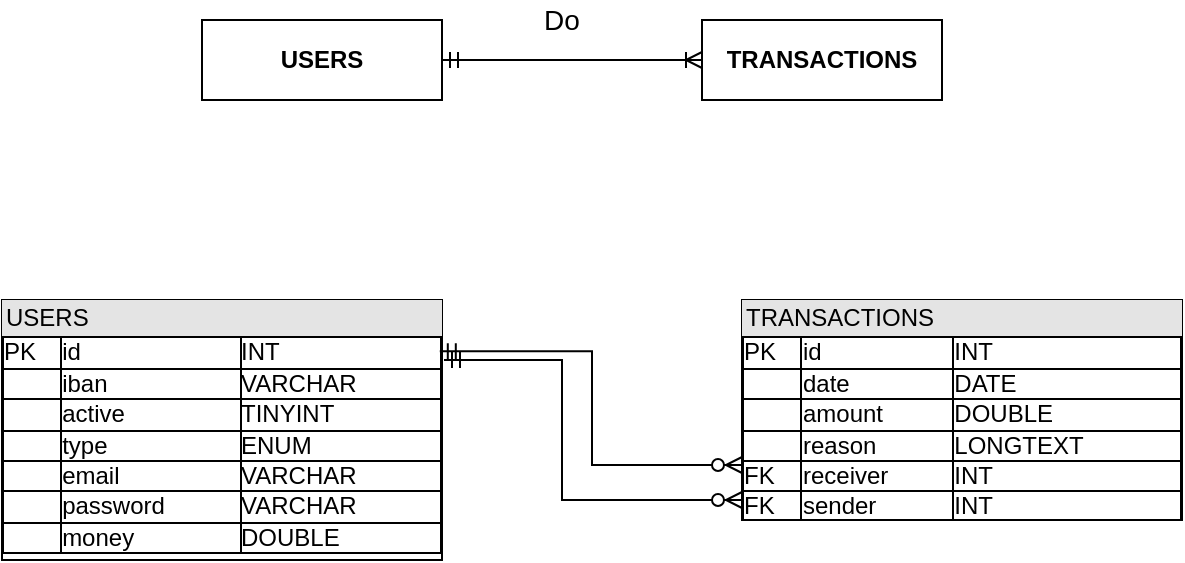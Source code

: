 <mxfile version="12.4.2" type="device" pages="1"><diagram id="ID-jtxy3udIeOUy5Kgvd" name="Page-1"><mxGraphModel dx="1086" dy="806" grid="1" gridSize="10" guides="1" tooltips="1" connect="1" arrows="1" fold="1" page="1" pageScale="1" pageWidth="827" pageHeight="1169" math="0" shadow="0"><root><mxCell id="0"/><mxCell id="1" parent="0"/><mxCell id="a1BXvCwBfkuIup8PdiCX-1" value="&lt;font color=&quot;#000000&quot;&gt;USERS&lt;/font&gt;" style="rounded=0;whiteSpace=wrap;html=1;fillColor=#ffffff;fontStyle=1;strokeColor=#000000;" parent="1" vertex="1"><mxGeometry x="140" y="180" width="120" height="40" as="geometry"/></mxCell><mxCell id="a1BXvCwBfkuIup8PdiCX-2" style="edgeStyle=none;rounded=0;html=1;entryX=1;entryY=0.5;endArrow=ERmandOne;endFill=0;jettySize=auto;orthogonalLoop=1;startArrow=ERoneToMany;startFill=0;exitX=0;exitY=0.5;exitDx=0;exitDy=0;" parent="1" source="Z872bIaQrEAfdKdzAEJT-2" target="a1BXvCwBfkuIup8PdiCX-1" edge="1"><mxGeometry relative="1" as="geometry"><mxPoint x="380" y="200" as="sourcePoint"/></mxGeometry></mxCell><mxCell id="a1BXvCwBfkuIup8PdiCX-16" value="Do" style="text;html=1;strokeColor=none;fillColor=none;align=center;verticalAlign=middle;whiteSpace=wrap;rounded=0;fontSize=14;" parent="1" vertex="1"><mxGeometry x="300" y="170" width="40" height="20" as="geometry"/></mxCell><mxCell id="a1BXvCwBfkuIup8PdiCX-21" value="&lt;div style=&quot;box-sizing: border-box ; width: 100% ; background: rgb(228 , 228 , 228) ; padding: 2px ; line-height: 120%&quot;&gt;USERS&lt;/div&gt;&lt;table style=&quot;width: 100% ; font-size: 1em ; border: 1px solid rgb(0 , 0 , 0) ; border-collapse: collapse&quot; cellpadding=&quot;0&quot; cellspacing=&quot;0&quot; border=&quot;1&quot;&gt;&lt;tbody&gt;&lt;tr&gt;&lt;td&gt;PK&lt;/td&gt;&lt;td&gt;id&lt;/td&gt;&lt;td&gt;INT&lt;/td&gt;&lt;/tr&gt;&lt;tr&gt;&lt;td&gt;&lt;br&gt;&lt;/td&gt;&lt;td&gt;iban&lt;/td&gt;&lt;td&gt;VARCHAR&lt;/td&gt;&lt;/tr&gt;&lt;tr&gt;&lt;td&gt;&lt;br&gt;&lt;/td&gt;&lt;td&gt;active&lt;/td&gt;&lt;td&gt;TINYINT&lt;/td&gt;&lt;/tr&gt;&lt;tr&gt;&lt;td&gt;&lt;br&gt;&lt;/td&gt;&lt;td&gt;type&lt;/td&gt;&lt;td&gt;ENUM&lt;/td&gt;&lt;/tr&gt;&lt;tr&gt;&lt;td&gt;&lt;br&gt;&lt;/td&gt;&lt;td&gt;email&lt;/td&gt;&lt;td&gt;VARCHAR&lt;/td&gt;&lt;/tr&gt;&lt;tr&gt;&lt;td&gt;&lt;br&gt;&lt;/td&gt;&lt;td&gt;password&lt;/td&gt;&lt;td&gt;VARCHAR&lt;/td&gt;&lt;/tr&gt;&lt;tr&gt;&lt;td&gt;&lt;br&gt;&lt;/td&gt;&lt;td&gt;money&lt;/td&gt;&lt;td&gt;DOUBLE&lt;/td&gt;&lt;/tr&gt;&lt;/tbody&gt;&lt;/table&gt;" style="verticalAlign=top;align=left;overflow=fill;html=1;rounded=0;fillColor=#ffffff;comic=0;strokeColor=#000000;horizontal=1;fontFamily=Helvetica;spacing=0;" parent="1" vertex="1"><mxGeometry x="40" y="320" width="220" height="130" as="geometry"/></mxCell><mxCell id="Z872bIaQrEAfdKdzAEJT-2" value="&lt;font color=&quot;#000000&quot;&gt;TRANSACTIONS&lt;/font&gt;" style="rounded=0;whiteSpace=wrap;html=1;fillColor=#ffffff;fontStyle=1;strokeColor=#000000;" parent="1" vertex="1"><mxGeometry x="390" y="180" width="120" height="40" as="geometry"/></mxCell><mxCell id="Z872bIaQrEAfdKdzAEJT-3" value="&lt;div style=&quot;box-sizing: border-box ; width: 100% ; background: rgb(228 , 228 , 228) ; padding: 2px ; line-height: 120%&quot;&gt;TRANSACTIONS&lt;/div&gt;&lt;table style=&quot;width: 100% ; font-size: 1em ; border: 1px solid rgb(0 , 0 , 0) ; border-collapse: collapse&quot; cellpadding=&quot;0&quot; cellspacing=&quot;0&quot; border=&quot;1&quot;&gt;&lt;tbody&gt;&lt;tr&gt;&lt;td&gt;PK&lt;/td&gt;&lt;td&gt;id&lt;/td&gt;&lt;td&gt;INT&lt;/td&gt;&lt;/tr&gt;&lt;tr&gt;&lt;td&gt;&lt;br&gt;&lt;/td&gt;&lt;td&gt;date&lt;/td&gt;&lt;td&gt;DATE&lt;/td&gt;&lt;/tr&gt;&lt;tr&gt;&lt;td&gt;&lt;br&gt;&lt;/td&gt;&lt;td&gt;amount&lt;/td&gt;&lt;td&gt;DOUBLE&lt;/td&gt;&lt;/tr&gt;&lt;tr&gt;&lt;td&gt;&lt;br&gt;&lt;/td&gt;&lt;td&gt;reason&lt;/td&gt;&lt;td&gt;LONGTEXT&lt;/td&gt;&lt;/tr&gt;&lt;tr&gt;&lt;td&gt;FK&lt;/td&gt;&lt;td&gt;receiver&lt;/td&gt;&lt;td&gt;INT&lt;/td&gt;&lt;/tr&gt;&lt;tr&gt;&lt;td&gt;FK&lt;/td&gt;&lt;td&gt;sender&lt;/td&gt;&lt;td&gt;INT&lt;/td&gt;&lt;/tr&gt;&lt;/tbody&gt;&lt;/table&gt;" style="verticalAlign=top;align=left;overflow=fill;html=1;rounded=0;fillColor=#ffffff;comic=0;strokeColor=#000000;horizontal=1;fontFamily=Helvetica;spacing=0;" parent="1" vertex="1"><mxGeometry x="410" y="320" width="220" height="110" as="geometry"/></mxCell><mxCell id="Z872bIaQrEAfdKdzAEJT-4" style="edgeStyle=orthogonalEdgeStyle;rounded=0;html=1;startArrow=ERmandOne;startFill=0;endArrow=ERzeroToMany;endFill=1;jettySize=auto;orthogonalLoop=1;entryX=0;entryY=0.75;entryDx=0;entryDy=0;exitX=0.995;exitY=0.197;exitDx=0;exitDy=0;exitPerimeter=0;" parent="1" source="a1BXvCwBfkuIup8PdiCX-21" target="Z872bIaQrEAfdKdzAEJT-3" edge="1"><mxGeometry relative="1" as="geometry"><mxPoint x="260" y="348" as="sourcePoint"/><mxPoint x="410" y="410" as="targetPoint"/></mxGeometry></mxCell><mxCell id="Z872bIaQrEAfdKdzAEJT-5" style="edgeStyle=orthogonalEdgeStyle;rounded=0;html=1;entryX=0;entryY=0.5;startArrow=ERmandOne;startFill=0;endArrow=ERzeroToMany;endFill=1;jettySize=auto;orthogonalLoop=1;entryDx=0;entryDy=0;" parent="1" edge="1"><mxGeometry relative="1" as="geometry"><mxPoint x="261" y="350" as="sourcePoint"/><mxPoint x="410" y="420" as="targetPoint"/><Array as="points"><mxPoint x="320" y="350"/><mxPoint x="320" y="420"/></Array></mxGeometry></mxCell></root></mxGraphModel></diagram></mxfile>